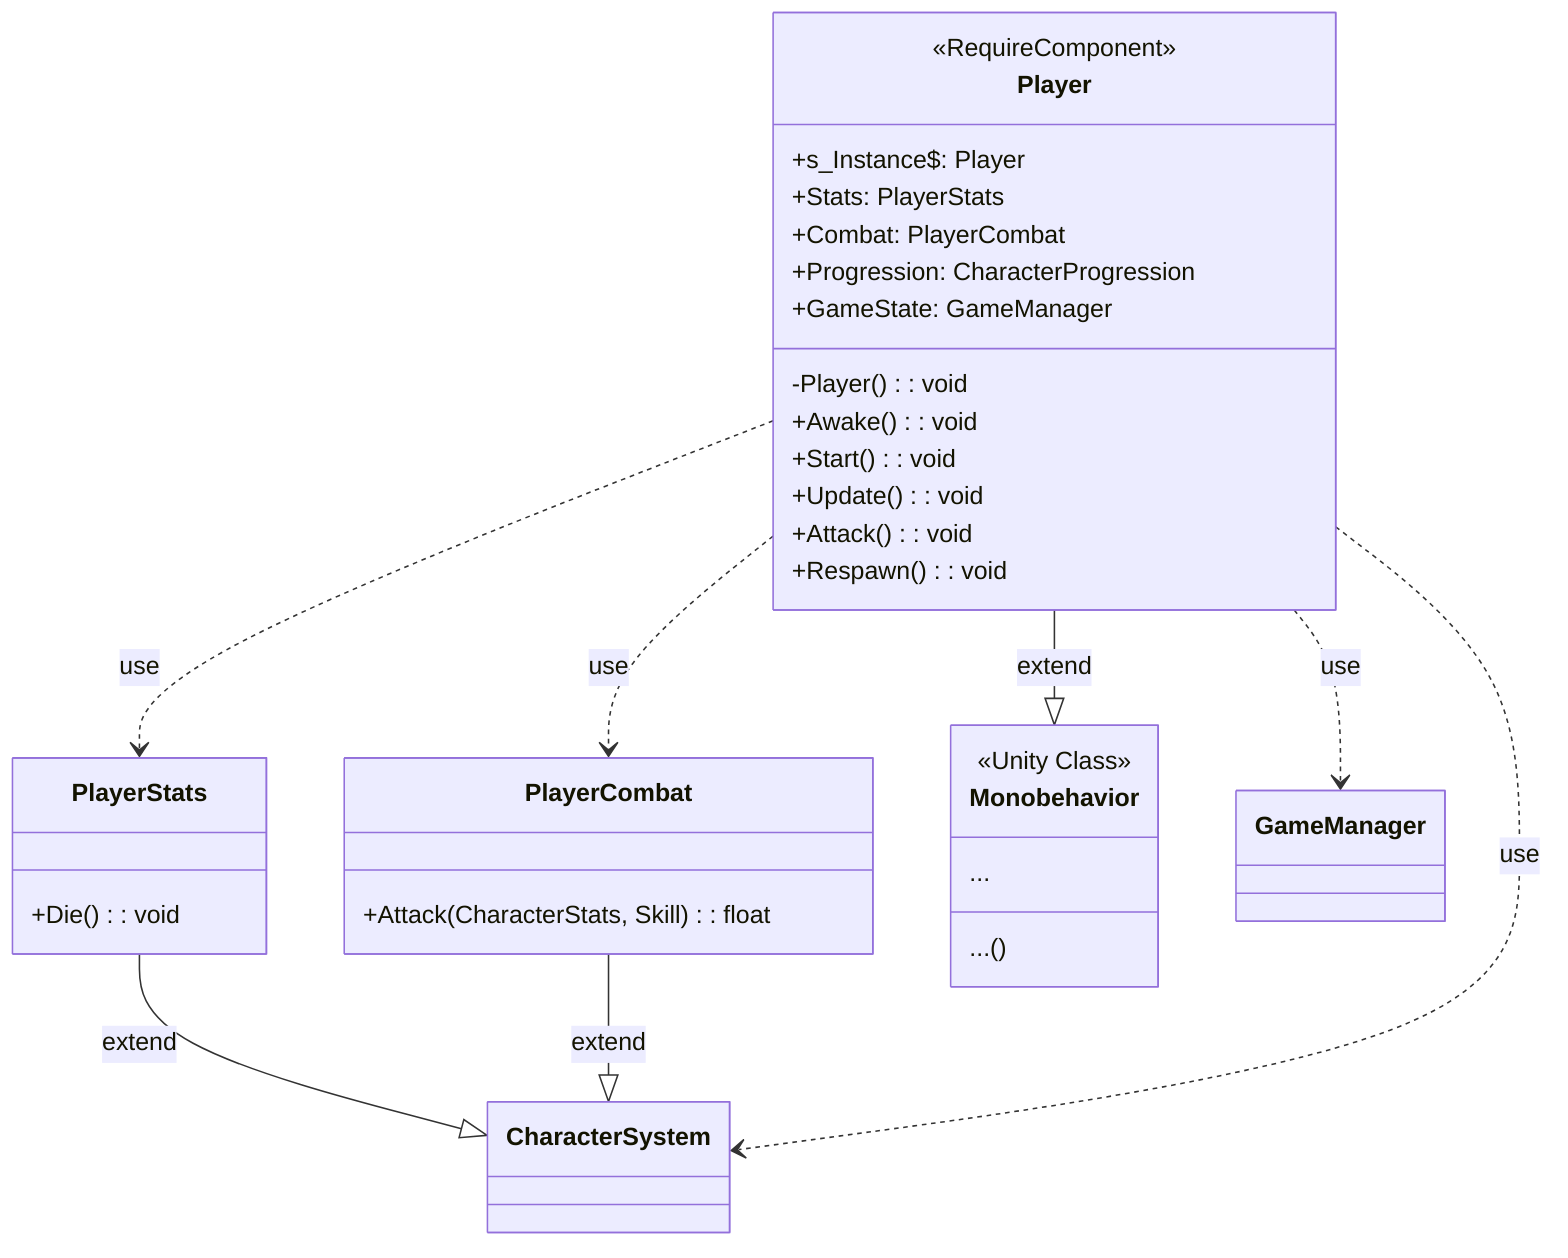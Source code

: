 classDiagram
  PlayerStats --|> CharacterSystem:extend
  PlayerCombat --|> CharacterSystem:extend
  Player --|> Monobehavior:extend
  Player ..> GameManager:use
  Player ..> PlayerStats:use
  Player ..> PlayerCombat:use
  Player ..> CharacterSystem:use

  class Monobehavior{
    <<Unity Class>>
    ...
    ...()
  }

  class GameManager{
  }

  class PlayerStats{
    +Die(): void
  }

  class PlayerCombat{
    +Attack(CharacterStats, Skill): float
  }

  class Player{
    <<RequireComponent>>
    +s_Instance$: Player
    +Stats: PlayerStats
    +Combat: PlayerCombat
    +Progression: CharacterProgression
    +GameState: GameManager
    -Player(): void
    +Awake(): void
    +Start(): void
    +Update(): void
    +Attack(): void
    +Respawn(): void
  }